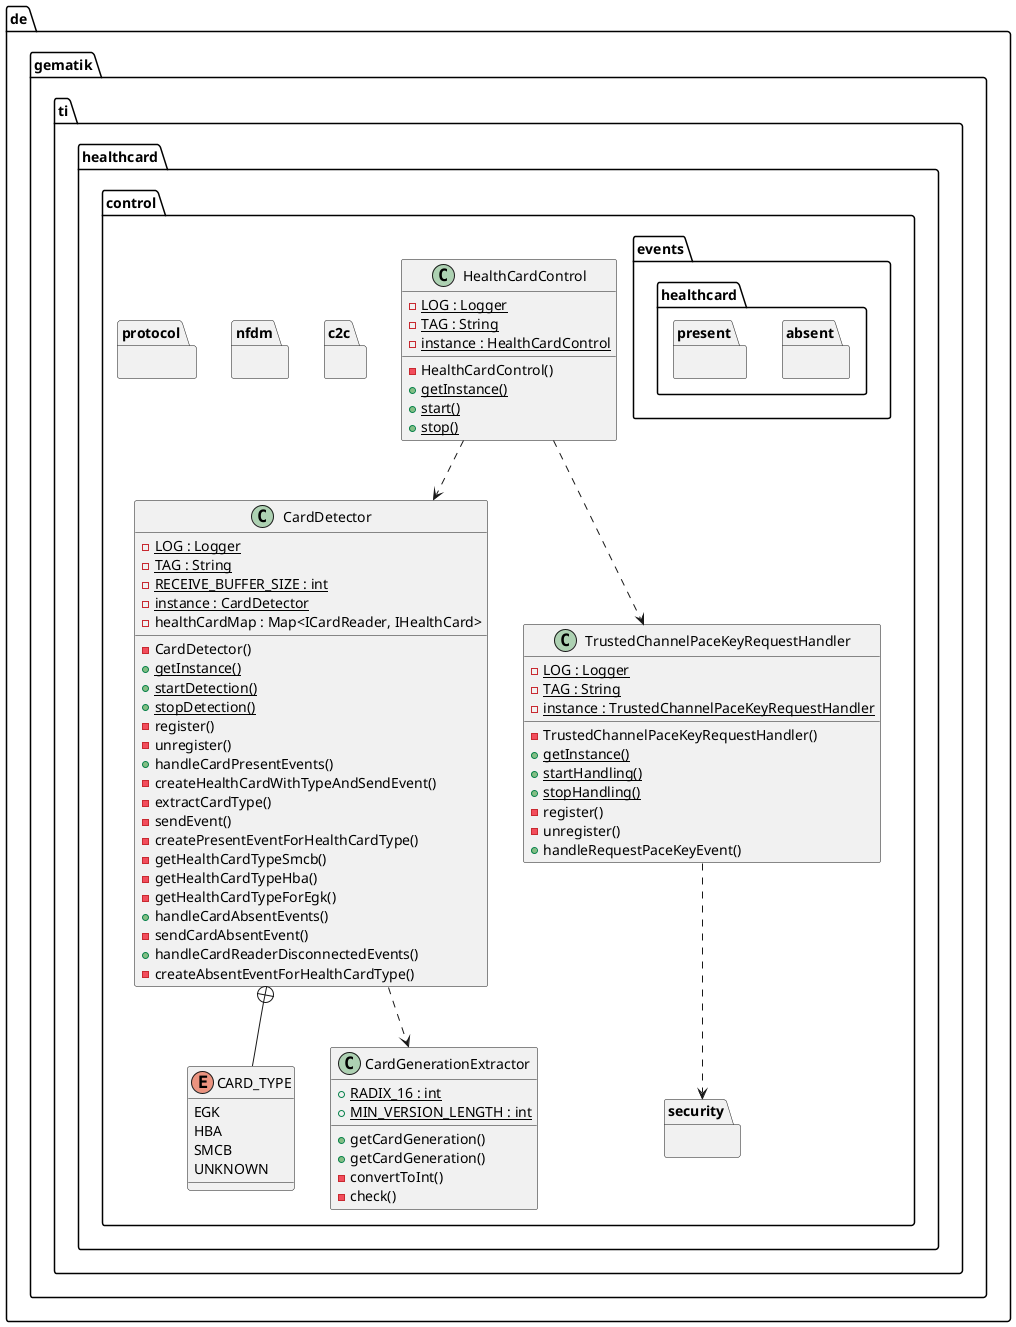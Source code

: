 @startuml

  package de.gematik.ti.healthcard.control {
      class CardDetector {
          {static} - LOG : Logger
          {static} - TAG : String
          {static} - RECEIVE_BUFFER_SIZE : int
          {static} - instance : CardDetector
          - healthCardMap : Map<ICardReader, IHealthCard>
          - CardDetector()
          {static} + getInstance()
          {static} + startDetection()
          {static} + stopDetection()
          - register()
          - unregister()
          + handleCardPresentEvents()
          - createHealthCardWithTypeAndSendEvent()
          - extractCardType()
          - sendEvent()
          - createPresentEventForHealthCardType()
          - getHealthCardTypeSmcb()
          - getHealthCardTypeHba()
          - getHealthCardTypeForEgk()
          + handleCardAbsentEvents()
          - sendCardAbsentEvent()
          + handleCardReaderDisconnectedEvents()
          - createAbsentEventForHealthCardType()
      }
    }


    package de.gematik.ti.healthcard.control {
      enum CARD_TYPE {
        EGK
        HBA
        SMCB
        UNKNOWN
      }
    }


    package de.gematik.ti.healthcard.control {
      class CardGenerationExtractor {
          {static} + RADIX_16 : int
          {static} + MIN_VERSION_LENGTH : int
          + getCardGeneration()
          + getCardGeneration()
          - convertToInt()
          - check()
      }
    }


    package de.gematik.ti.healthcard.control {
      class HealthCardControl {
          {static} - LOG : Logger
          {static} - TAG : String
          {static} - instance : HealthCardControl
          - HealthCardControl()
          {static} + getInstance()
          {static} + start()
          {static} + stop()
      }
    }


    package de.gematik.ti.healthcard.control {
      class TrustedChannelPaceKeyRequestHandler {
          {static} - LOG : Logger
          {static} - TAG : String
          {static} - instance : TrustedChannelPaceKeyRequestHandler
          - TrustedChannelPaceKeyRequestHandler()
          {static} + getInstance()
          {static} + startHandling()
          {static} + stopHandling()
          - register()
          - unregister()
          + handleRequestPaceKeyEvent()
      }
    }



    package de.gematik.ti.healthcard.control {
        package events {
            package healthcard {
                package absent {
                }
                package present {
                }
            }
        }
    }


    package de.gematik.ti.healthcard.control {
        package security {
        }
    }

        package de.gematik.ti.healthcard.control {
            package c2c {
            }
        }

    package de.gematik.ti.healthcard.control {
            package nfdm {
            }
    }

    package de.gematik.ti.healthcard.control {
                package protocol {
                }
    }

  CardDetector +-down- CARD_TYPE
  CardDetector ..> CardGenerationExtractor
  HealthCardControl ..> CardDetector
  HealthCardControl ..> TrustedChannelPaceKeyRequestHandler
  TrustedChannelPaceKeyRequestHandler ..> de.gematik.ti.healthcard.control.security

@enduml
